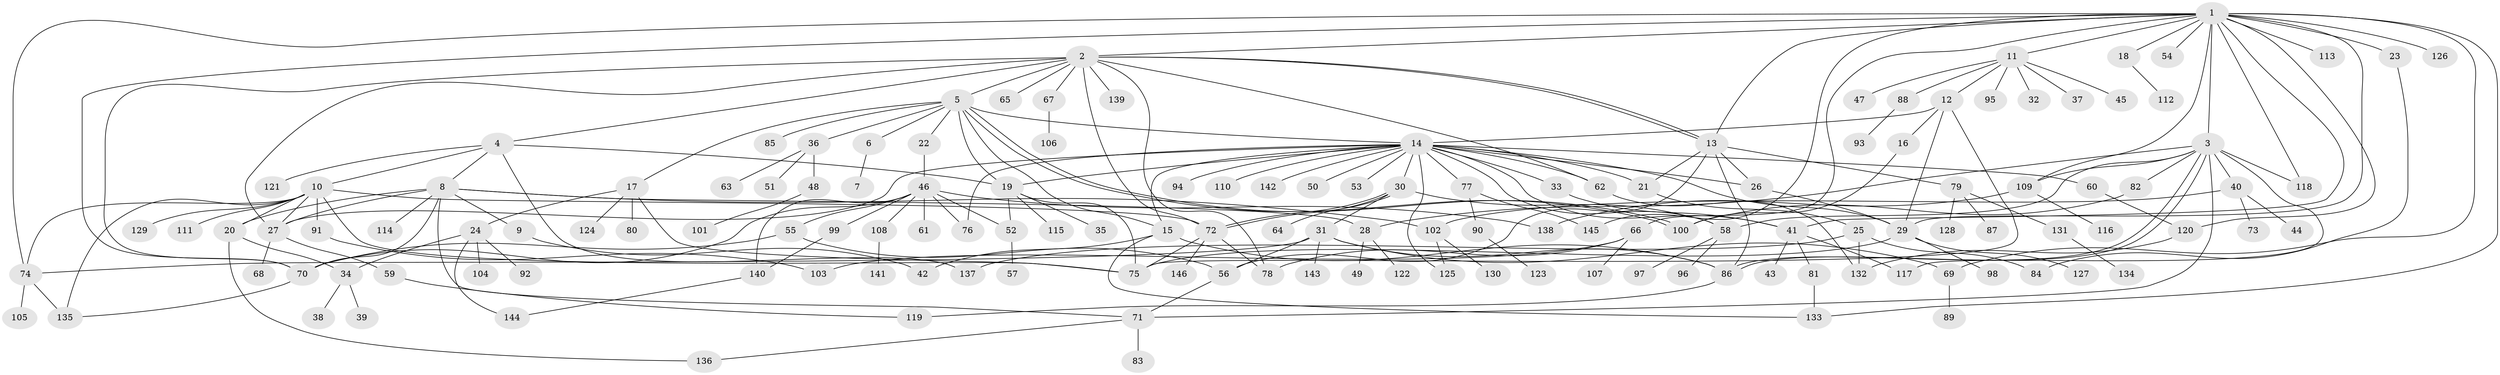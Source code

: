 // Generated by graph-tools (version 1.1) at 2025/26/03/09/25 03:26:08]
// undirected, 146 vertices, 219 edges
graph export_dot {
graph [start="1"]
  node [color=gray90,style=filled];
  1;
  2;
  3;
  4;
  5;
  6;
  7;
  8;
  9;
  10;
  11;
  12;
  13;
  14;
  15;
  16;
  17;
  18;
  19;
  20;
  21;
  22;
  23;
  24;
  25;
  26;
  27;
  28;
  29;
  30;
  31;
  32;
  33;
  34;
  35;
  36;
  37;
  38;
  39;
  40;
  41;
  42;
  43;
  44;
  45;
  46;
  47;
  48;
  49;
  50;
  51;
  52;
  53;
  54;
  55;
  56;
  57;
  58;
  59;
  60;
  61;
  62;
  63;
  64;
  65;
  66;
  67;
  68;
  69;
  70;
  71;
  72;
  73;
  74;
  75;
  76;
  77;
  78;
  79;
  80;
  81;
  82;
  83;
  84;
  85;
  86;
  87;
  88;
  89;
  90;
  91;
  92;
  93;
  94;
  95;
  96;
  97;
  98;
  99;
  100;
  101;
  102;
  103;
  104;
  105;
  106;
  107;
  108;
  109;
  110;
  111;
  112;
  113;
  114;
  115;
  116;
  117;
  118;
  119;
  120;
  121;
  122;
  123;
  124;
  125;
  126;
  127;
  128;
  129;
  130;
  131;
  132;
  133;
  134;
  135;
  136;
  137;
  138;
  139;
  140;
  141;
  142;
  143;
  144;
  145;
  146;
  1 -- 2;
  1 -- 3;
  1 -- 11;
  1 -- 13;
  1 -- 18;
  1 -- 23;
  1 -- 29;
  1 -- 41;
  1 -- 54;
  1 -- 66;
  1 -- 69;
  1 -- 70;
  1 -- 74;
  1 -- 109;
  1 -- 113;
  1 -- 118;
  1 -- 120;
  1 -- 126;
  1 -- 133;
  1 -- 145;
  2 -- 4;
  2 -- 5;
  2 -- 13;
  2 -- 13;
  2 -- 27;
  2 -- 62;
  2 -- 65;
  2 -- 67;
  2 -- 70;
  2 -- 72;
  2 -- 78;
  2 -- 139;
  3 -- 28;
  3 -- 40;
  3 -- 58;
  3 -- 71;
  3 -- 82;
  3 -- 86;
  3 -- 86;
  3 -- 109;
  3 -- 117;
  3 -- 118;
  4 -- 8;
  4 -- 10;
  4 -- 19;
  4 -- 121;
  4 -- 137;
  5 -- 6;
  5 -- 14;
  5 -- 15;
  5 -- 17;
  5 -- 19;
  5 -- 22;
  5 -- 36;
  5 -- 85;
  5 -- 100;
  5 -- 100;
  6 -- 7;
  8 -- 9;
  8 -- 20;
  8 -- 27;
  8 -- 28;
  8 -- 70;
  8 -- 71;
  8 -- 102;
  8 -- 114;
  9 -- 42;
  10 -- 20;
  10 -- 27;
  10 -- 72;
  10 -- 74;
  10 -- 75;
  10 -- 91;
  10 -- 111;
  10 -- 129;
  10 -- 135;
  11 -- 12;
  11 -- 32;
  11 -- 37;
  11 -- 45;
  11 -- 47;
  11 -- 88;
  11 -- 95;
  12 -- 14;
  12 -- 16;
  12 -- 29;
  12 -- 75;
  13 -- 21;
  13 -- 26;
  13 -- 56;
  13 -- 79;
  13 -- 86;
  14 -- 15;
  14 -- 19;
  14 -- 21;
  14 -- 26;
  14 -- 27;
  14 -- 29;
  14 -- 30;
  14 -- 33;
  14 -- 41;
  14 -- 50;
  14 -- 53;
  14 -- 58;
  14 -- 60;
  14 -- 62;
  14 -- 76;
  14 -- 77;
  14 -- 94;
  14 -- 110;
  14 -- 125;
  14 -- 142;
  15 -- 42;
  15 -- 86;
  15 -- 133;
  16 -- 100;
  17 -- 24;
  17 -- 75;
  17 -- 80;
  17 -- 124;
  18 -- 112;
  19 -- 35;
  19 -- 52;
  19 -- 75;
  19 -- 115;
  20 -- 34;
  20 -- 136;
  21 -- 25;
  22 -- 46;
  23 -- 84;
  24 -- 34;
  24 -- 92;
  24 -- 104;
  24 -- 144;
  25 -- 84;
  25 -- 132;
  25 -- 137;
  26 -- 29;
  27 -- 59;
  27 -- 68;
  28 -- 49;
  28 -- 122;
  29 -- 75;
  29 -- 98;
  29 -- 127;
  30 -- 31;
  30 -- 58;
  30 -- 64;
  30 -- 72;
  30 -- 72;
  31 -- 56;
  31 -- 69;
  31 -- 74;
  31 -- 86;
  31 -- 143;
  33 -- 41;
  34 -- 38;
  34 -- 39;
  36 -- 48;
  36 -- 51;
  36 -- 63;
  40 -- 44;
  40 -- 73;
  40 -- 102;
  41 -- 43;
  41 -- 81;
  41 -- 117;
  46 -- 52;
  46 -- 55;
  46 -- 61;
  46 -- 70;
  46 -- 76;
  46 -- 99;
  46 -- 108;
  46 -- 138;
  46 -- 140;
  48 -- 101;
  52 -- 57;
  55 -- 56;
  55 -- 70;
  56 -- 71;
  58 -- 96;
  58 -- 97;
  59 -- 119;
  60 -- 120;
  62 -- 132;
  66 -- 78;
  66 -- 103;
  66 -- 107;
  67 -- 106;
  69 -- 89;
  70 -- 135;
  71 -- 83;
  71 -- 136;
  72 -- 75;
  72 -- 78;
  72 -- 146;
  74 -- 105;
  74 -- 135;
  77 -- 90;
  77 -- 145;
  79 -- 87;
  79 -- 128;
  79 -- 131;
  81 -- 133;
  82 -- 100;
  86 -- 119;
  88 -- 93;
  90 -- 123;
  91 -- 103;
  99 -- 140;
  102 -- 125;
  102 -- 130;
  108 -- 141;
  109 -- 116;
  109 -- 138;
  120 -- 132;
  131 -- 134;
  140 -- 144;
}
